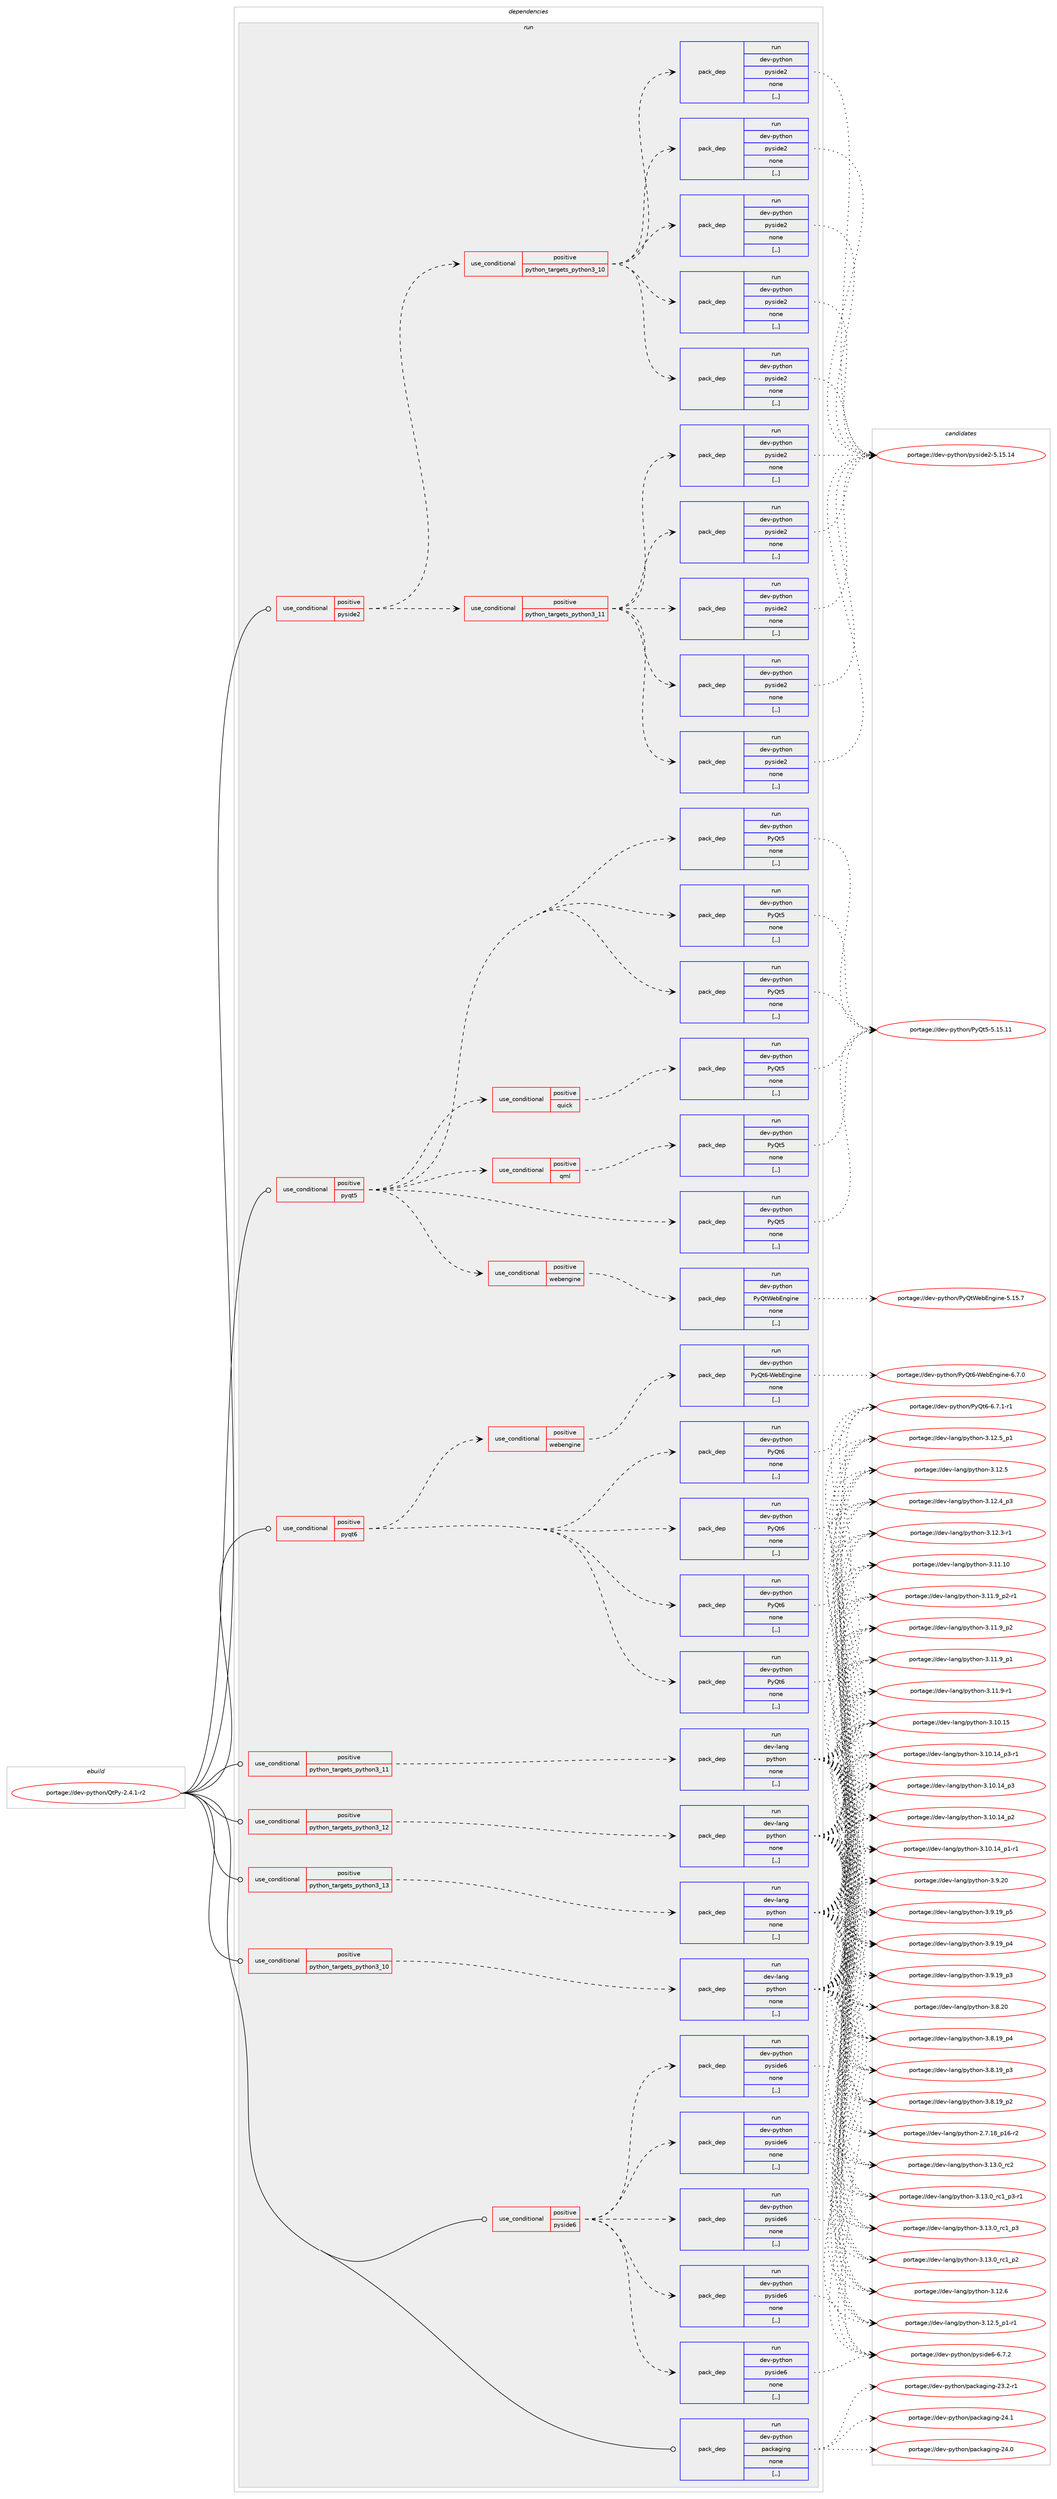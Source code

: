 digraph prolog {

# *************
# Graph options
# *************

newrank=true;
concentrate=true;
compound=true;
graph [rankdir=LR,fontname=Helvetica,fontsize=10,ranksep=1.5];#, ranksep=2.5, nodesep=0.2];
edge  [arrowhead=vee];
node  [fontname=Helvetica,fontsize=10];

# **********
# The ebuild
# **********

subgraph cluster_leftcol {
color=gray;
label=<<i>ebuild</i>>;
id [label="portage://dev-python/QtPy-2.4.1-r2", color=red, width=4, href="../dev-python/QtPy-2.4.1-r2.svg"];
}

# ****************
# The dependencies
# ****************

subgraph cluster_midcol {
color=gray;
label=<<i>dependencies</i>>;
subgraph cluster_compile {
fillcolor="#eeeeee";
style=filled;
label=<<i>compile</i>>;
}
subgraph cluster_compileandrun {
fillcolor="#eeeeee";
style=filled;
label=<<i>compile and run</i>>;
}
subgraph cluster_run {
fillcolor="#eeeeee";
style=filled;
label=<<i>run</i>>;
subgraph cond160925 {
dependency635562 [label=<<TABLE BORDER="0" CELLBORDER="1" CELLSPACING="0" CELLPADDING="4"><TR><TD ROWSPAN="3" CELLPADDING="10">use_conditional</TD></TR><TR><TD>positive</TD></TR><TR><TD>pyqt5</TD></TR></TABLE>>, shape=none, color=red];
subgraph pack469823 {
dependency635563 [label=<<TABLE BORDER="0" CELLBORDER="1" CELLSPACING="0" CELLPADDING="4" WIDTH="220"><TR><TD ROWSPAN="6" CELLPADDING="30">pack_dep</TD></TR><TR><TD WIDTH="110">run</TD></TR><TR><TD>dev-python</TD></TR><TR><TD>PyQt5</TD></TR><TR><TD>none</TD></TR><TR><TD>[,,]</TD></TR></TABLE>>, shape=none, color=blue];
}
dependency635562:e -> dependency635563:w [weight=20,style="dashed",arrowhead="vee"];
subgraph pack469824 {
dependency635564 [label=<<TABLE BORDER="0" CELLBORDER="1" CELLSPACING="0" CELLPADDING="4" WIDTH="220"><TR><TD ROWSPAN="6" CELLPADDING="30">pack_dep</TD></TR><TR><TD WIDTH="110">run</TD></TR><TR><TD>dev-python</TD></TR><TR><TD>PyQt5</TD></TR><TR><TD>none</TD></TR><TR><TD>[,,]</TD></TR></TABLE>>, shape=none, color=blue];
}
dependency635562:e -> dependency635564:w [weight=20,style="dashed",arrowhead="vee"];
subgraph pack469825 {
dependency635565 [label=<<TABLE BORDER="0" CELLBORDER="1" CELLSPACING="0" CELLPADDING="4" WIDTH="220"><TR><TD ROWSPAN="6" CELLPADDING="30">pack_dep</TD></TR><TR><TD WIDTH="110">run</TD></TR><TR><TD>dev-python</TD></TR><TR><TD>PyQt5</TD></TR><TR><TD>none</TD></TR><TR><TD>[,,]</TD></TR></TABLE>>, shape=none, color=blue];
}
dependency635562:e -> dependency635565:w [weight=20,style="dashed",arrowhead="vee"];
subgraph pack469826 {
dependency635566 [label=<<TABLE BORDER="0" CELLBORDER="1" CELLSPACING="0" CELLPADDING="4" WIDTH="220"><TR><TD ROWSPAN="6" CELLPADDING="30">pack_dep</TD></TR><TR><TD WIDTH="110">run</TD></TR><TR><TD>dev-python</TD></TR><TR><TD>PyQt5</TD></TR><TR><TD>none</TD></TR><TR><TD>[,,]</TD></TR></TABLE>>, shape=none, color=blue];
}
dependency635562:e -> dependency635566:w [weight=20,style="dashed",arrowhead="vee"];
subgraph cond160926 {
dependency635567 [label=<<TABLE BORDER="0" CELLBORDER="1" CELLSPACING="0" CELLPADDING="4"><TR><TD ROWSPAN="3" CELLPADDING="10">use_conditional</TD></TR><TR><TD>positive</TD></TR><TR><TD>qml</TD></TR></TABLE>>, shape=none, color=red];
subgraph pack469827 {
dependency635568 [label=<<TABLE BORDER="0" CELLBORDER="1" CELLSPACING="0" CELLPADDING="4" WIDTH="220"><TR><TD ROWSPAN="6" CELLPADDING="30">pack_dep</TD></TR><TR><TD WIDTH="110">run</TD></TR><TR><TD>dev-python</TD></TR><TR><TD>PyQt5</TD></TR><TR><TD>none</TD></TR><TR><TD>[,,]</TD></TR></TABLE>>, shape=none, color=blue];
}
dependency635567:e -> dependency635568:w [weight=20,style="dashed",arrowhead="vee"];
}
dependency635562:e -> dependency635567:w [weight=20,style="dashed",arrowhead="vee"];
subgraph cond160927 {
dependency635569 [label=<<TABLE BORDER="0" CELLBORDER="1" CELLSPACING="0" CELLPADDING="4"><TR><TD ROWSPAN="3" CELLPADDING="10">use_conditional</TD></TR><TR><TD>positive</TD></TR><TR><TD>quick</TD></TR></TABLE>>, shape=none, color=red];
subgraph pack469828 {
dependency635570 [label=<<TABLE BORDER="0" CELLBORDER="1" CELLSPACING="0" CELLPADDING="4" WIDTH="220"><TR><TD ROWSPAN="6" CELLPADDING="30">pack_dep</TD></TR><TR><TD WIDTH="110">run</TD></TR><TR><TD>dev-python</TD></TR><TR><TD>PyQt5</TD></TR><TR><TD>none</TD></TR><TR><TD>[,,]</TD></TR></TABLE>>, shape=none, color=blue];
}
dependency635569:e -> dependency635570:w [weight=20,style="dashed",arrowhead="vee"];
}
dependency635562:e -> dependency635569:w [weight=20,style="dashed",arrowhead="vee"];
subgraph cond160928 {
dependency635571 [label=<<TABLE BORDER="0" CELLBORDER="1" CELLSPACING="0" CELLPADDING="4"><TR><TD ROWSPAN="3" CELLPADDING="10">use_conditional</TD></TR><TR><TD>positive</TD></TR><TR><TD>webengine</TD></TR></TABLE>>, shape=none, color=red];
subgraph pack469829 {
dependency635572 [label=<<TABLE BORDER="0" CELLBORDER="1" CELLSPACING="0" CELLPADDING="4" WIDTH="220"><TR><TD ROWSPAN="6" CELLPADDING="30">pack_dep</TD></TR><TR><TD WIDTH="110">run</TD></TR><TR><TD>dev-python</TD></TR><TR><TD>PyQtWebEngine</TD></TR><TR><TD>none</TD></TR><TR><TD>[,,]</TD></TR></TABLE>>, shape=none, color=blue];
}
dependency635571:e -> dependency635572:w [weight=20,style="dashed",arrowhead="vee"];
}
dependency635562:e -> dependency635571:w [weight=20,style="dashed",arrowhead="vee"];
}
id:e -> dependency635562:w [weight=20,style="solid",arrowhead="odot"];
subgraph cond160929 {
dependency635573 [label=<<TABLE BORDER="0" CELLBORDER="1" CELLSPACING="0" CELLPADDING="4"><TR><TD ROWSPAN="3" CELLPADDING="10">use_conditional</TD></TR><TR><TD>positive</TD></TR><TR><TD>pyqt6</TD></TR></TABLE>>, shape=none, color=red];
subgraph pack469830 {
dependency635574 [label=<<TABLE BORDER="0" CELLBORDER="1" CELLSPACING="0" CELLPADDING="4" WIDTH="220"><TR><TD ROWSPAN="6" CELLPADDING="30">pack_dep</TD></TR><TR><TD WIDTH="110">run</TD></TR><TR><TD>dev-python</TD></TR><TR><TD>PyQt6</TD></TR><TR><TD>none</TD></TR><TR><TD>[,,]</TD></TR></TABLE>>, shape=none, color=blue];
}
dependency635573:e -> dependency635574:w [weight=20,style="dashed",arrowhead="vee"];
subgraph pack469831 {
dependency635575 [label=<<TABLE BORDER="0" CELLBORDER="1" CELLSPACING="0" CELLPADDING="4" WIDTH="220"><TR><TD ROWSPAN="6" CELLPADDING="30">pack_dep</TD></TR><TR><TD WIDTH="110">run</TD></TR><TR><TD>dev-python</TD></TR><TR><TD>PyQt6</TD></TR><TR><TD>none</TD></TR><TR><TD>[,,]</TD></TR></TABLE>>, shape=none, color=blue];
}
dependency635573:e -> dependency635575:w [weight=20,style="dashed",arrowhead="vee"];
subgraph pack469832 {
dependency635576 [label=<<TABLE BORDER="0" CELLBORDER="1" CELLSPACING="0" CELLPADDING="4" WIDTH="220"><TR><TD ROWSPAN="6" CELLPADDING="30">pack_dep</TD></TR><TR><TD WIDTH="110">run</TD></TR><TR><TD>dev-python</TD></TR><TR><TD>PyQt6</TD></TR><TR><TD>none</TD></TR><TR><TD>[,,]</TD></TR></TABLE>>, shape=none, color=blue];
}
dependency635573:e -> dependency635576:w [weight=20,style="dashed",arrowhead="vee"];
subgraph pack469833 {
dependency635577 [label=<<TABLE BORDER="0" CELLBORDER="1" CELLSPACING="0" CELLPADDING="4" WIDTH="220"><TR><TD ROWSPAN="6" CELLPADDING="30">pack_dep</TD></TR><TR><TD WIDTH="110">run</TD></TR><TR><TD>dev-python</TD></TR><TR><TD>PyQt6</TD></TR><TR><TD>none</TD></TR><TR><TD>[,,]</TD></TR></TABLE>>, shape=none, color=blue];
}
dependency635573:e -> dependency635577:w [weight=20,style="dashed",arrowhead="vee"];
subgraph cond160930 {
dependency635578 [label=<<TABLE BORDER="0" CELLBORDER="1" CELLSPACING="0" CELLPADDING="4"><TR><TD ROWSPAN="3" CELLPADDING="10">use_conditional</TD></TR><TR><TD>positive</TD></TR><TR><TD>webengine</TD></TR></TABLE>>, shape=none, color=red];
subgraph pack469834 {
dependency635579 [label=<<TABLE BORDER="0" CELLBORDER="1" CELLSPACING="0" CELLPADDING="4" WIDTH="220"><TR><TD ROWSPAN="6" CELLPADDING="30">pack_dep</TD></TR><TR><TD WIDTH="110">run</TD></TR><TR><TD>dev-python</TD></TR><TR><TD>PyQt6-WebEngine</TD></TR><TR><TD>none</TD></TR><TR><TD>[,,]</TD></TR></TABLE>>, shape=none, color=blue];
}
dependency635578:e -> dependency635579:w [weight=20,style="dashed",arrowhead="vee"];
}
dependency635573:e -> dependency635578:w [weight=20,style="dashed",arrowhead="vee"];
}
id:e -> dependency635573:w [weight=20,style="solid",arrowhead="odot"];
subgraph cond160931 {
dependency635580 [label=<<TABLE BORDER="0" CELLBORDER="1" CELLSPACING="0" CELLPADDING="4"><TR><TD ROWSPAN="3" CELLPADDING="10">use_conditional</TD></TR><TR><TD>positive</TD></TR><TR><TD>pyside2</TD></TR></TABLE>>, shape=none, color=red];
subgraph cond160932 {
dependency635581 [label=<<TABLE BORDER="0" CELLBORDER="1" CELLSPACING="0" CELLPADDING="4"><TR><TD ROWSPAN="3" CELLPADDING="10">use_conditional</TD></TR><TR><TD>positive</TD></TR><TR><TD>python_targets_python3_10</TD></TR></TABLE>>, shape=none, color=red];
subgraph pack469835 {
dependency635582 [label=<<TABLE BORDER="0" CELLBORDER="1" CELLSPACING="0" CELLPADDING="4" WIDTH="220"><TR><TD ROWSPAN="6" CELLPADDING="30">pack_dep</TD></TR><TR><TD WIDTH="110">run</TD></TR><TR><TD>dev-python</TD></TR><TR><TD>pyside2</TD></TR><TR><TD>none</TD></TR><TR><TD>[,,]</TD></TR></TABLE>>, shape=none, color=blue];
}
dependency635581:e -> dependency635582:w [weight=20,style="dashed",arrowhead="vee"];
subgraph pack469836 {
dependency635583 [label=<<TABLE BORDER="0" CELLBORDER="1" CELLSPACING="0" CELLPADDING="4" WIDTH="220"><TR><TD ROWSPAN="6" CELLPADDING="30">pack_dep</TD></TR><TR><TD WIDTH="110">run</TD></TR><TR><TD>dev-python</TD></TR><TR><TD>pyside2</TD></TR><TR><TD>none</TD></TR><TR><TD>[,,]</TD></TR></TABLE>>, shape=none, color=blue];
}
dependency635581:e -> dependency635583:w [weight=20,style="dashed",arrowhead="vee"];
subgraph pack469837 {
dependency635584 [label=<<TABLE BORDER="0" CELLBORDER="1" CELLSPACING="0" CELLPADDING="4" WIDTH="220"><TR><TD ROWSPAN="6" CELLPADDING="30">pack_dep</TD></TR><TR><TD WIDTH="110">run</TD></TR><TR><TD>dev-python</TD></TR><TR><TD>pyside2</TD></TR><TR><TD>none</TD></TR><TR><TD>[,,]</TD></TR></TABLE>>, shape=none, color=blue];
}
dependency635581:e -> dependency635584:w [weight=20,style="dashed",arrowhead="vee"];
subgraph pack469838 {
dependency635585 [label=<<TABLE BORDER="0" CELLBORDER="1" CELLSPACING="0" CELLPADDING="4" WIDTH="220"><TR><TD ROWSPAN="6" CELLPADDING="30">pack_dep</TD></TR><TR><TD WIDTH="110">run</TD></TR><TR><TD>dev-python</TD></TR><TR><TD>pyside2</TD></TR><TR><TD>none</TD></TR><TR><TD>[,,]</TD></TR></TABLE>>, shape=none, color=blue];
}
dependency635581:e -> dependency635585:w [weight=20,style="dashed",arrowhead="vee"];
subgraph pack469839 {
dependency635586 [label=<<TABLE BORDER="0" CELLBORDER="1" CELLSPACING="0" CELLPADDING="4" WIDTH="220"><TR><TD ROWSPAN="6" CELLPADDING="30">pack_dep</TD></TR><TR><TD WIDTH="110">run</TD></TR><TR><TD>dev-python</TD></TR><TR><TD>pyside2</TD></TR><TR><TD>none</TD></TR><TR><TD>[,,]</TD></TR></TABLE>>, shape=none, color=blue];
}
dependency635581:e -> dependency635586:w [weight=20,style="dashed",arrowhead="vee"];
}
dependency635580:e -> dependency635581:w [weight=20,style="dashed",arrowhead="vee"];
subgraph cond160933 {
dependency635587 [label=<<TABLE BORDER="0" CELLBORDER="1" CELLSPACING="0" CELLPADDING="4"><TR><TD ROWSPAN="3" CELLPADDING="10">use_conditional</TD></TR><TR><TD>positive</TD></TR><TR><TD>python_targets_python3_11</TD></TR></TABLE>>, shape=none, color=red];
subgraph pack469840 {
dependency635588 [label=<<TABLE BORDER="0" CELLBORDER="1" CELLSPACING="0" CELLPADDING="4" WIDTH="220"><TR><TD ROWSPAN="6" CELLPADDING="30">pack_dep</TD></TR><TR><TD WIDTH="110">run</TD></TR><TR><TD>dev-python</TD></TR><TR><TD>pyside2</TD></TR><TR><TD>none</TD></TR><TR><TD>[,,]</TD></TR></TABLE>>, shape=none, color=blue];
}
dependency635587:e -> dependency635588:w [weight=20,style="dashed",arrowhead="vee"];
subgraph pack469841 {
dependency635589 [label=<<TABLE BORDER="0" CELLBORDER="1" CELLSPACING="0" CELLPADDING="4" WIDTH="220"><TR><TD ROWSPAN="6" CELLPADDING="30">pack_dep</TD></TR><TR><TD WIDTH="110">run</TD></TR><TR><TD>dev-python</TD></TR><TR><TD>pyside2</TD></TR><TR><TD>none</TD></TR><TR><TD>[,,]</TD></TR></TABLE>>, shape=none, color=blue];
}
dependency635587:e -> dependency635589:w [weight=20,style="dashed",arrowhead="vee"];
subgraph pack469842 {
dependency635590 [label=<<TABLE BORDER="0" CELLBORDER="1" CELLSPACING="0" CELLPADDING="4" WIDTH="220"><TR><TD ROWSPAN="6" CELLPADDING="30">pack_dep</TD></TR><TR><TD WIDTH="110">run</TD></TR><TR><TD>dev-python</TD></TR><TR><TD>pyside2</TD></TR><TR><TD>none</TD></TR><TR><TD>[,,]</TD></TR></TABLE>>, shape=none, color=blue];
}
dependency635587:e -> dependency635590:w [weight=20,style="dashed",arrowhead="vee"];
subgraph pack469843 {
dependency635591 [label=<<TABLE BORDER="0" CELLBORDER="1" CELLSPACING="0" CELLPADDING="4" WIDTH="220"><TR><TD ROWSPAN="6" CELLPADDING="30">pack_dep</TD></TR><TR><TD WIDTH="110">run</TD></TR><TR><TD>dev-python</TD></TR><TR><TD>pyside2</TD></TR><TR><TD>none</TD></TR><TR><TD>[,,]</TD></TR></TABLE>>, shape=none, color=blue];
}
dependency635587:e -> dependency635591:w [weight=20,style="dashed",arrowhead="vee"];
subgraph pack469844 {
dependency635592 [label=<<TABLE BORDER="0" CELLBORDER="1" CELLSPACING="0" CELLPADDING="4" WIDTH="220"><TR><TD ROWSPAN="6" CELLPADDING="30">pack_dep</TD></TR><TR><TD WIDTH="110">run</TD></TR><TR><TD>dev-python</TD></TR><TR><TD>pyside2</TD></TR><TR><TD>none</TD></TR><TR><TD>[,,]</TD></TR></TABLE>>, shape=none, color=blue];
}
dependency635587:e -> dependency635592:w [weight=20,style="dashed",arrowhead="vee"];
}
dependency635580:e -> dependency635587:w [weight=20,style="dashed",arrowhead="vee"];
}
id:e -> dependency635580:w [weight=20,style="solid",arrowhead="odot"];
subgraph cond160934 {
dependency635593 [label=<<TABLE BORDER="0" CELLBORDER="1" CELLSPACING="0" CELLPADDING="4"><TR><TD ROWSPAN="3" CELLPADDING="10">use_conditional</TD></TR><TR><TD>positive</TD></TR><TR><TD>pyside6</TD></TR></TABLE>>, shape=none, color=red];
subgraph pack469845 {
dependency635594 [label=<<TABLE BORDER="0" CELLBORDER="1" CELLSPACING="0" CELLPADDING="4" WIDTH="220"><TR><TD ROWSPAN="6" CELLPADDING="30">pack_dep</TD></TR><TR><TD WIDTH="110">run</TD></TR><TR><TD>dev-python</TD></TR><TR><TD>pyside6</TD></TR><TR><TD>none</TD></TR><TR><TD>[,,]</TD></TR></TABLE>>, shape=none, color=blue];
}
dependency635593:e -> dependency635594:w [weight=20,style="dashed",arrowhead="vee"];
subgraph pack469846 {
dependency635595 [label=<<TABLE BORDER="0" CELLBORDER="1" CELLSPACING="0" CELLPADDING="4" WIDTH="220"><TR><TD ROWSPAN="6" CELLPADDING="30">pack_dep</TD></TR><TR><TD WIDTH="110">run</TD></TR><TR><TD>dev-python</TD></TR><TR><TD>pyside6</TD></TR><TR><TD>none</TD></TR><TR><TD>[,,]</TD></TR></TABLE>>, shape=none, color=blue];
}
dependency635593:e -> dependency635595:w [weight=20,style="dashed",arrowhead="vee"];
subgraph pack469847 {
dependency635596 [label=<<TABLE BORDER="0" CELLBORDER="1" CELLSPACING="0" CELLPADDING="4" WIDTH="220"><TR><TD ROWSPAN="6" CELLPADDING="30">pack_dep</TD></TR><TR><TD WIDTH="110">run</TD></TR><TR><TD>dev-python</TD></TR><TR><TD>pyside6</TD></TR><TR><TD>none</TD></TR><TR><TD>[,,]</TD></TR></TABLE>>, shape=none, color=blue];
}
dependency635593:e -> dependency635596:w [weight=20,style="dashed",arrowhead="vee"];
subgraph pack469848 {
dependency635597 [label=<<TABLE BORDER="0" CELLBORDER="1" CELLSPACING="0" CELLPADDING="4" WIDTH="220"><TR><TD ROWSPAN="6" CELLPADDING="30">pack_dep</TD></TR><TR><TD WIDTH="110">run</TD></TR><TR><TD>dev-python</TD></TR><TR><TD>pyside6</TD></TR><TR><TD>none</TD></TR><TR><TD>[,,]</TD></TR></TABLE>>, shape=none, color=blue];
}
dependency635593:e -> dependency635597:w [weight=20,style="dashed",arrowhead="vee"];
subgraph pack469849 {
dependency635598 [label=<<TABLE BORDER="0" CELLBORDER="1" CELLSPACING="0" CELLPADDING="4" WIDTH="220"><TR><TD ROWSPAN="6" CELLPADDING="30">pack_dep</TD></TR><TR><TD WIDTH="110">run</TD></TR><TR><TD>dev-python</TD></TR><TR><TD>pyside6</TD></TR><TR><TD>none</TD></TR><TR><TD>[,,]</TD></TR></TABLE>>, shape=none, color=blue];
}
dependency635593:e -> dependency635598:w [weight=20,style="dashed",arrowhead="vee"];
}
id:e -> dependency635593:w [weight=20,style="solid",arrowhead="odot"];
subgraph cond160935 {
dependency635599 [label=<<TABLE BORDER="0" CELLBORDER="1" CELLSPACING="0" CELLPADDING="4"><TR><TD ROWSPAN="3" CELLPADDING="10">use_conditional</TD></TR><TR><TD>positive</TD></TR><TR><TD>python_targets_python3_10</TD></TR></TABLE>>, shape=none, color=red];
subgraph pack469850 {
dependency635600 [label=<<TABLE BORDER="0" CELLBORDER="1" CELLSPACING="0" CELLPADDING="4" WIDTH="220"><TR><TD ROWSPAN="6" CELLPADDING="30">pack_dep</TD></TR><TR><TD WIDTH="110">run</TD></TR><TR><TD>dev-lang</TD></TR><TR><TD>python</TD></TR><TR><TD>none</TD></TR><TR><TD>[,,]</TD></TR></TABLE>>, shape=none, color=blue];
}
dependency635599:e -> dependency635600:w [weight=20,style="dashed",arrowhead="vee"];
}
id:e -> dependency635599:w [weight=20,style="solid",arrowhead="odot"];
subgraph cond160936 {
dependency635601 [label=<<TABLE BORDER="0" CELLBORDER="1" CELLSPACING="0" CELLPADDING="4"><TR><TD ROWSPAN="3" CELLPADDING="10">use_conditional</TD></TR><TR><TD>positive</TD></TR><TR><TD>python_targets_python3_11</TD></TR></TABLE>>, shape=none, color=red];
subgraph pack469851 {
dependency635602 [label=<<TABLE BORDER="0" CELLBORDER="1" CELLSPACING="0" CELLPADDING="4" WIDTH="220"><TR><TD ROWSPAN="6" CELLPADDING="30">pack_dep</TD></TR><TR><TD WIDTH="110">run</TD></TR><TR><TD>dev-lang</TD></TR><TR><TD>python</TD></TR><TR><TD>none</TD></TR><TR><TD>[,,]</TD></TR></TABLE>>, shape=none, color=blue];
}
dependency635601:e -> dependency635602:w [weight=20,style="dashed",arrowhead="vee"];
}
id:e -> dependency635601:w [weight=20,style="solid",arrowhead="odot"];
subgraph cond160937 {
dependency635603 [label=<<TABLE BORDER="0" CELLBORDER="1" CELLSPACING="0" CELLPADDING="4"><TR><TD ROWSPAN="3" CELLPADDING="10">use_conditional</TD></TR><TR><TD>positive</TD></TR><TR><TD>python_targets_python3_12</TD></TR></TABLE>>, shape=none, color=red];
subgraph pack469852 {
dependency635604 [label=<<TABLE BORDER="0" CELLBORDER="1" CELLSPACING="0" CELLPADDING="4" WIDTH="220"><TR><TD ROWSPAN="6" CELLPADDING="30">pack_dep</TD></TR><TR><TD WIDTH="110">run</TD></TR><TR><TD>dev-lang</TD></TR><TR><TD>python</TD></TR><TR><TD>none</TD></TR><TR><TD>[,,]</TD></TR></TABLE>>, shape=none, color=blue];
}
dependency635603:e -> dependency635604:w [weight=20,style="dashed",arrowhead="vee"];
}
id:e -> dependency635603:w [weight=20,style="solid",arrowhead="odot"];
subgraph cond160938 {
dependency635605 [label=<<TABLE BORDER="0" CELLBORDER="1" CELLSPACING="0" CELLPADDING="4"><TR><TD ROWSPAN="3" CELLPADDING="10">use_conditional</TD></TR><TR><TD>positive</TD></TR><TR><TD>python_targets_python3_13</TD></TR></TABLE>>, shape=none, color=red];
subgraph pack469853 {
dependency635606 [label=<<TABLE BORDER="0" CELLBORDER="1" CELLSPACING="0" CELLPADDING="4" WIDTH="220"><TR><TD ROWSPAN="6" CELLPADDING="30">pack_dep</TD></TR><TR><TD WIDTH="110">run</TD></TR><TR><TD>dev-lang</TD></TR><TR><TD>python</TD></TR><TR><TD>none</TD></TR><TR><TD>[,,]</TD></TR></TABLE>>, shape=none, color=blue];
}
dependency635605:e -> dependency635606:w [weight=20,style="dashed",arrowhead="vee"];
}
id:e -> dependency635605:w [weight=20,style="solid",arrowhead="odot"];
subgraph pack469854 {
dependency635607 [label=<<TABLE BORDER="0" CELLBORDER="1" CELLSPACING="0" CELLPADDING="4" WIDTH="220"><TR><TD ROWSPAN="6" CELLPADDING="30">pack_dep</TD></TR><TR><TD WIDTH="110">run</TD></TR><TR><TD>dev-python</TD></TR><TR><TD>packaging</TD></TR><TR><TD>none</TD></TR><TR><TD>[,,]</TD></TR></TABLE>>, shape=none, color=blue];
}
id:e -> dependency635607:w [weight=20,style="solid",arrowhead="odot"];
}
}

# **************
# The candidates
# **************

subgraph cluster_choices {
rank=same;
color=gray;
label=<<i>candidates</i>>;

subgraph choice469823 {
color=black;
nodesep=1;
choice10010111845112121116104111110478012181116534553464953464949 [label="portage://dev-python/PyQt5-5.15.11", color=red, width=4,href="../dev-python/PyQt5-5.15.11.svg"];
dependency635563:e -> choice10010111845112121116104111110478012181116534553464953464949:w [style=dotted,weight="100"];
}
subgraph choice469824 {
color=black;
nodesep=1;
choice10010111845112121116104111110478012181116534553464953464949 [label="portage://dev-python/PyQt5-5.15.11", color=red, width=4,href="../dev-python/PyQt5-5.15.11.svg"];
dependency635564:e -> choice10010111845112121116104111110478012181116534553464953464949:w [style=dotted,weight="100"];
}
subgraph choice469825 {
color=black;
nodesep=1;
choice10010111845112121116104111110478012181116534553464953464949 [label="portage://dev-python/PyQt5-5.15.11", color=red, width=4,href="../dev-python/PyQt5-5.15.11.svg"];
dependency635565:e -> choice10010111845112121116104111110478012181116534553464953464949:w [style=dotted,weight="100"];
}
subgraph choice469826 {
color=black;
nodesep=1;
choice10010111845112121116104111110478012181116534553464953464949 [label="portage://dev-python/PyQt5-5.15.11", color=red, width=4,href="../dev-python/PyQt5-5.15.11.svg"];
dependency635566:e -> choice10010111845112121116104111110478012181116534553464953464949:w [style=dotted,weight="100"];
}
subgraph choice469827 {
color=black;
nodesep=1;
choice10010111845112121116104111110478012181116534553464953464949 [label="portage://dev-python/PyQt5-5.15.11", color=red, width=4,href="../dev-python/PyQt5-5.15.11.svg"];
dependency635568:e -> choice10010111845112121116104111110478012181116534553464953464949:w [style=dotted,weight="100"];
}
subgraph choice469828 {
color=black;
nodesep=1;
choice10010111845112121116104111110478012181116534553464953464949 [label="portage://dev-python/PyQt5-5.15.11", color=red, width=4,href="../dev-python/PyQt5-5.15.11.svg"];
dependency635570:e -> choice10010111845112121116104111110478012181116534553464953464949:w [style=dotted,weight="100"];
}
subgraph choice469829 {
color=black;
nodesep=1;
choice1001011184511212111610411111047801218111687101986911010310511010145534649534655 [label="portage://dev-python/PyQtWebEngine-5.15.7", color=red, width=4,href="../dev-python/PyQtWebEngine-5.15.7.svg"];
dependency635572:e -> choice1001011184511212111610411111047801218111687101986911010310511010145534649534655:w [style=dotted,weight="100"];
}
subgraph choice469830 {
color=black;
nodesep=1;
choice10010111845112121116104111110478012181116544554465546494511449 [label="portage://dev-python/PyQt6-6.7.1-r1", color=red, width=4,href="../dev-python/PyQt6-6.7.1-r1.svg"];
dependency635574:e -> choice10010111845112121116104111110478012181116544554465546494511449:w [style=dotted,weight="100"];
}
subgraph choice469831 {
color=black;
nodesep=1;
choice10010111845112121116104111110478012181116544554465546494511449 [label="portage://dev-python/PyQt6-6.7.1-r1", color=red, width=4,href="../dev-python/PyQt6-6.7.1-r1.svg"];
dependency635575:e -> choice10010111845112121116104111110478012181116544554465546494511449:w [style=dotted,weight="100"];
}
subgraph choice469832 {
color=black;
nodesep=1;
choice10010111845112121116104111110478012181116544554465546494511449 [label="portage://dev-python/PyQt6-6.7.1-r1", color=red, width=4,href="../dev-python/PyQt6-6.7.1-r1.svg"];
dependency635576:e -> choice10010111845112121116104111110478012181116544554465546494511449:w [style=dotted,weight="100"];
}
subgraph choice469833 {
color=black;
nodesep=1;
choice10010111845112121116104111110478012181116544554465546494511449 [label="portage://dev-python/PyQt6-6.7.1-r1", color=red, width=4,href="../dev-python/PyQt6-6.7.1-r1.svg"];
dependency635577:e -> choice10010111845112121116104111110478012181116544554465546494511449:w [style=dotted,weight="100"];
}
subgraph choice469834 {
color=black;
nodesep=1;
choice100101118451121211161041111104780121811165445871019869110103105110101455446554648 [label="portage://dev-python/PyQt6-WebEngine-6.7.0", color=red, width=4,href="../dev-python/PyQt6-WebEngine-6.7.0.svg"];
dependency635579:e -> choice100101118451121211161041111104780121811165445871019869110103105110101455446554648:w [style=dotted,weight="100"];
}
subgraph choice469835 {
color=black;
nodesep=1;
choice1001011184511212111610411111047112121115105100101504553464953464952 [label="portage://dev-python/pyside2-5.15.14", color=red, width=4,href="../dev-python/pyside2-5.15.14.svg"];
dependency635582:e -> choice1001011184511212111610411111047112121115105100101504553464953464952:w [style=dotted,weight="100"];
}
subgraph choice469836 {
color=black;
nodesep=1;
choice1001011184511212111610411111047112121115105100101504553464953464952 [label="portage://dev-python/pyside2-5.15.14", color=red, width=4,href="../dev-python/pyside2-5.15.14.svg"];
dependency635583:e -> choice1001011184511212111610411111047112121115105100101504553464953464952:w [style=dotted,weight="100"];
}
subgraph choice469837 {
color=black;
nodesep=1;
choice1001011184511212111610411111047112121115105100101504553464953464952 [label="portage://dev-python/pyside2-5.15.14", color=red, width=4,href="../dev-python/pyside2-5.15.14.svg"];
dependency635584:e -> choice1001011184511212111610411111047112121115105100101504553464953464952:w [style=dotted,weight="100"];
}
subgraph choice469838 {
color=black;
nodesep=1;
choice1001011184511212111610411111047112121115105100101504553464953464952 [label="portage://dev-python/pyside2-5.15.14", color=red, width=4,href="../dev-python/pyside2-5.15.14.svg"];
dependency635585:e -> choice1001011184511212111610411111047112121115105100101504553464953464952:w [style=dotted,weight="100"];
}
subgraph choice469839 {
color=black;
nodesep=1;
choice1001011184511212111610411111047112121115105100101504553464953464952 [label="portage://dev-python/pyside2-5.15.14", color=red, width=4,href="../dev-python/pyside2-5.15.14.svg"];
dependency635586:e -> choice1001011184511212111610411111047112121115105100101504553464953464952:w [style=dotted,weight="100"];
}
subgraph choice469840 {
color=black;
nodesep=1;
choice1001011184511212111610411111047112121115105100101504553464953464952 [label="portage://dev-python/pyside2-5.15.14", color=red, width=4,href="../dev-python/pyside2-5.15.14.svg"];
dependency635588:e -> choice1001011184511212111610411111047112121115105100101504553464953464952:w [style=dotted,weight="100"];
}
subgraph choice469841 {
color=black;
nodesep=1;
choice1001011184511212111610411111047112121115105100101504553464953464952 [label="portage://dev-python/pyside2-5.15.14", color=red, width=4,href="../dev-python/pyside2-5.15.14.svg"];
dependency635589:e -> choice1001011184511212111610411111047112121115105100101504553464953464952:w [style=dotted,weight="100"];
}
subgraph choice469842 {
color=black;
nodesep=1;
choice1001011184511212111610411111047112121115105100101504553464953464952 [label="portage://dev-python/pyside2-5.15.14", color=red, width=4,href="../dev-python/pyside2-5.15.14.svg"];
dependency635590:e -> choice1001011184511212111610411111047112121115105100101504553464953464952:w [style=dotted,weight="100"];
}
subgraph choice469843 {
color=black;
nodesep=1;
choice1001011184511212111610411111047112121115105100101504553464953464952 [label="portage://dev-python/pyside2-5.15.14", color=red, width=4,href="../dev-python/pyside2-5.15.14.svg"];
dependency635591:e -> choice1001011184511212111610411111047112121115105100101504553464953464952:w [style=dotted,weight="100"];
}
subgraph choice469844 {
color=black;
nodesep=1;
choice1001011184511212111610411111047112121115105100101504553464953464952 [label="portage://dev-python/pyside2-5.15.14", color=red, width=4,href="../dev-python/pyside2-5.15.14.svg"];
dependency635592:e -> choice1001011184511212111610411111047112121115105100101504553464953464952:w [style=dotted,weight="100"];
}
subgraph choice469845 {
color=black;
nodesep=1;
choice100101118451121211161041111104711212111510510010154455446554650 [label="portage://dev-python/pyside6-6.7.2", color=red, width=4,href="../dev-python/pyside6-6.7.2.svg"];
dependency635594:e -> choice100101118451121211161041111104711212111510510010154455446554650:w [style=dotted,weight="100"];
}
subgraph choice469846 {
color=black;
nodesep=1;
choice100101118451121211161041111104711212111510510010154455446554650 [label="portage://dev-python/pyside6-6.7.2", color=red, width=4,href="../dev-python/pyside6-6.7.2.svg"];
dependency635595:e -> choice100101118451121211161041111104711212111510510010154455446554650:w [style=dotted,weight="100"];
}
subgraph choice469847 {
color=black;
nodesep=1;
choice100101118451121211161041111104711212111510510010154455446554650 [label="portage://dev-python/pyside6-6.7.2", color=red, width=4,href="../dev-python/pyside6-6.7.2.svg"];
dependency635596:e -> choice100101118451121211161041111104711212111510510010154455446554650:w [style=dotted,weight="100"];
}
subgraph choice469848 {
color=black;
nodesep=1;
choice100101118451121211161041111104711212111510510010154455446554650 [label="portage://dev-python/pyside6-6.7.2", color=red, width=4,href="../dev-python/pyside6-6.7.2.svg"];
dependency635597:e -> choice100101118451121211161041111104711212111510510010154455446554650:w [style=dotted,weight="100"];
}
subgraph choice469849 {
color=black;
nodesep=1;
choice100101118451121211161041111104711212111510510010154455446554650 [label="portage://dev-python/pyside6-6.7.2", color=red, width=4,href="../dev-python/pyside6-6.7.2.svg"];
dependency635598:e -> choice100101118451121211161041111104711212111510510010154455446554650:w [style=dotted,weight="100"];
}
subgraph choice469850 {
color=black;
nodesep=1;
choice10010111845108971101034711212111610411111045514649514648951149950 [label="portage://dev-lang/python-3.13.0_rc2", color=red, width=4,href="../dev-lang/python-3.13.0_rc2.svg"];
choice1001011184510897110103471121211161041111104551464951464895114994995112514511449 [label="portage://dev-lang/python-3.13.0_rc1_p3-r1", color=red, width=4,href="../dev-lang/python-3.13.0_rc1_p3-r1.svg"];
choice100101118451089711010347112121116104111110455146495146489511499499511251 [label="portage://dev-lang/python-3.13.0_rc1_p3", color=red, width=4,href="../dev-lang/python-3.13.0_rc1_p3.svg"];
choice100101118451089711010347112121116104111110455146495146489511499499511250 [label="portage://dev-lang/python-3.13.0_rc1_p2", color=red, width=4,href="../dev-lang/python-3.13.0_rc1_p2.svg"];
choice10010111845108971101034711212111610411111045514649504654 [label="portage://dev-lang/python-3.12.6", color=red, width=4,href="../dev-lang/python-3.12.6.svg"];
choice1001011184510897110103471121211161041111104551464950465395112494511449 [label="portage://dev-lang/python-3.12.5_p1-r1", color=red, width=4,href="../dev-lang/python-3.12.5_p1-r1.svg"];
choice100101118451089711010347112121116104111110455146495046539511249 [label="portage://dev-lang/python-3.12.5_p1", color=red, width=4,href="../dev-lang/python-3.12.5_p1.svg"];
choice10010111845108971101034711212111610411111045514649504653 [label="portage://dev-lang/python-3.12.5", color=red, width=4,href="../dev-lang/python-3.12.5.svg"];
choice100101118451089711010347112121116104111110455146495046529511251 [label="portage://dev-lang/python-3.12.4_p3", color=red, width=4,href="../dev-lang/python-3.12.4_p3.svg"];
choice100101118451089711010347112121116104111110455146495046514511449 [label="portage://dev-lang/python-3.12.3-r1", color=red, width=4,href="../dev-lang/python-3.12.3-r1.svg"];
choice1001011184510897110103471121211161041111104551464949464948 [label="portage://dev-lang/python-3.11.10", color=red, width=4,href="../dev-lang/python-3.11.10.svg"];
choice1001011184510897110103471121211161041111104551464949465795112504511449 [label="portage://dev-lang/python-3.11.9_p2-r1", color=red, width=4,href="../dev-lang/python-3.11.9_p2-r1.svg"];
choice100101118451089711010347112121116104111110455146494946579511250 [label="portage://dev-lang/python-3.11.9_p2", color=red, width=4,href="../dev-lang/python-3.11.9_p2.svg"];
choice100101118451089711010347112121116104111110455146494946579511249 [label="portage://dev-lang/python-3.11.9_p1", color=red, width=4,href="../dev-lang/python-3.11.9_p1.svg"];
choice100101118451089711010347112121116104111110455146494946574511449 [label="portage://dev-lang/python-3.11.9-r1", color=red, width=4,href="../dev-lang/python-3.11.9-r1.svg"];
choice1001011184510897110103471121211161041111104551464948464953 [label="portage://dev-lang/python-3.10.15", color=red, width=4,href="../dev-lang/python-3.10.15.svg"];
choice100101118451089711010347112121116104111110455146494846495295112514511449 [label="portage://dev-lang/python-3.10.14_p3-r1", color=red, width=4,href="../dev-lang/python-3.10.14_p3-r1.svg"];
choice10010111845108971101034711212111610411111045514649484649529511251 [label="portage://dev-lang/python-3.10.14_p3", color=red, width=4,href="../dev-lang/python-3.10.14_p3.svg"];
choice10010111845108971101034711212111610411111045514649484649529511250 [label="portage://dev-lang/python-3.10.14_p2", color=red, width=4,href="../dev-lang/python-3.10.14_p2.svg"];
choice100101118451089711010347112121116104111110455146494846495295112494511449 [label="portage://dev-lang/python-3.10.14_p1-r1", color=red, width=4,href="../dev-lang/python-3.10.14_p1-r1.svg"];
choice10010111845108971101034711212111610411111045514657465048 [label="portage://dev-lang/python-3.9.20", color=red, width=4,href="../dev-lang/python-3.9.20.svg"];
choice100101118451089711010347112121116104111110455146574649579511253 [label="portage://dev-lang/python-3.9.19_p5", color=red, width=4,href="../dev-lang/python-3.9.19_p5.svg"];
choice100101118451089711010347112121116104111110455146574649579511252 [label="portage://dev-lang/python-3.9.19_p4", color=red, width=4,href="../dev-lang/python-3.9.19_p4.svg"];
choice100101118451089711010347112121116104111110455146574649579511251 [label="portage://dev-lang/python-3.9.19_p3", color=red, width=4,href="../dev-lang/python-3.9.19_p3.svg"];
choice10010111845108971101034711212111610411111045514656465048 [label="portage://dev-lang/python-3.8.20", color=red, width=4,href="../dev-lang/python-3.8.20.svg"];
choice100101118451089711010347112121116104111110455146564649579511252 [label="portage://dev-lang/python-3.8.19_p4", color=red, width=4,href="../dev-lang/python-3.8.19_p4.svg"];
choice100101118451089711010347112121116104111110455146564649579511251 [label="portage://dev-lang/python-3.8.19_p3", color=red, width=4,href="../dev-lang/python-3.8.19_p3.svg"];
choice100101118451089711010347112121116104111110455146564649579511250 [label="portage://dev-lang/python-3.8.19_p2", color=red, width=4,href="../dev-lang/python-3.8.19_p2.svg"];
choice100101118451089711010347112121116104111110455046554649569511249544511450 [label="portage://dev-lang/python-2.7.18_p16-r2", color=red, width=4,href="../dev-lang/python-2.7.18_p16-r2.svg"];
dependency635600:e -> choice10010111845108971101034711212111610411111045514649514648951149950:w [style=dotted,weight="100"];
dependency635600:e -> choice1001011184510897110103471121211161041111104551464951464895114994995112514511449:w [style=dotted,weight="100"];
dependency635600:e -> choice100101118451089711010347112121116104111110455146495146489511499499511251:w [style=dotted,weight="100"];
dependency635600:e -> choice100101118451089711010347112121116104111110455146495146489511499499511250:w [style=dotted,weight="100"];
dependency635600:e -> choice10010111845108971101034711212111610411111045514649504654:w [style=dotted,weight="100"];
dependency635600:e -> choice1001011184510897110103471121211161041111104551464950465395112494511449:w [style=dotted,weight="100"];
dependency635600:e -> choice100101118451089711010347112121116104111110455146495046539511249:w [style=dotted,weight="100"];
dependency635600:e -> choice10010111845108971101034711212111610411111045514649504653:w [style=dotted,weight="100"];
dependency635600:e -> choice100101118451089711010347112121116104111110455146495046529511251:w [style=dotted,weight="100"];
dependency635600:e -> choice100101118451089711010347112121116104111110455146495046514511449:w [style=dotted,weight="100"];
dependency635600:e -> choice1001011184510897110103471121211161041111104551464949464948:w [style=dotted,weight="100"];
dependency635600:e -> choice1001011184510897110103471121211161041111104551464949465795112504511449:w [style=dotted,weight="100"];
dependency635600:e -> choice100101118451089711010347112121116104111110455146494946579511250:w [style=dotted,weight="100"];
dependency635600:e -> choice100101118451089711010347112121116104111110455146494946579511249:w [style=dotted,weight="100"];
dependency635600:e -> choice100101118451089711010347112121116104111110455146494946574511449:w [style=dotted,weight="100"];
dependency635600:e -> choice1001011184510897110103471121211161041111104551464948464953:w [style=dotted,weight="100"];
dependency635600:e -> choice100101118451089711010347112121116104111110455146494846495295112514511449:w [style=dotted,weight="100"];
dependency635600:e -> choice10010111845108971101034711212111610411111045514649484649529511251:w [style=dotted,weight="100"];
dependency635600:e -> choice10010111845108971101034711212111610411111045514649484649529511250:w [style=dotted,weight="100"];
dependency635600:e -> choice100101118451089711010347112121116104111110455146494846495295112494511449:w [style=dotted,weight="100"];
dependency635600:e -> choice10010111845108971101034711212111610411111045514657465048:w [style=dotted,weight="100"];
dependency635600:e -> choice100101118451089711010347112121116104111110455146574649579511253:w [style=dotted,weight="100"];
dependency635600:e -> choice100101118451089711010347112121116104111110455146574649579511252:w [style=dotted,weight="100"];
dependency635600:e -> choice100101118451089711010347112121116104111110455146574649579511251:w [style=dotted,weight="100"];
dependency635600:e -> choice10010111845108971101034711212111610411111045514656465048:w [style=dotted,weight="100"];
dependency635600:e -> choice100101118451089711010347112121116104111110455146564649579511252:w [style=dotted,weight="100"];
dependency635600:e -> choice100101118451089711010347112121116104111110455146564649579511251:w [style=dotted,weight="100"];
dependency635600:e -> choice100101118451089711010347112121116104111110455146564649579511250:w [style=dotted,weight="100"];
dependency635600:e -> choice100101118451089711010347112121116104111110455046554649569511249544511450:w [style=dotted,weight="100"];
}
subgraph choice469851 {
color=black;
nodesep=1;
choice10010111845108971101034711212111610411111045514649514648951149950 [label="portage://dev-lang/python-3.13.0_rc2", color=red, width=4,href="../dev-lang/python-3.13.0_rc2.svg"];
choice1001011184510897110103471121211161041111104551464951464895114994995112514511449 [label="portage://dev-lang/python-3.13.0_rc1_p3-r1", color=red, width=4,href="../dev-lang/python-3.13.0_rc1_p3-r1.svg"];
choice100101118451089711010347112121116104111110455146495146489511499499511251 [label="portage://dev-lang/python-3.13.0_rc1_p3", color=red, width=4,href="../dev-lang/python-3.13.0_rc1_p3.svg"];
choice100101118451089711010347112121116104111110455146495146489511499499511250 [label="portage://dev-lang/python-3.13.0_rc1_p2", color=red, width=4,href="../dev-lang/python-3.13.0_rc1_p2.svg"];
choice10010111845108971101034711212111610411111045514649504654 [label="portage://dev-lang/python-3.12.6", color=red, width=4,href="../dev-lang/python-3.12.6.svg"];
choice1001011184510897110103471121211161041111104551464950465395112494511449 [label="portage://dev-lang/python-3.12.5_p1-r1", color=red, width=4,href="../dev-lang/python-3.12.5_p1-r1.svg"];
choice100101118451089711010347112121116104111110455146495046539511249 [label="portage://dev-lang/python-3.12.5_p1", color=red, width=4,href="../dev-lang/python-3.12.5_p1.svg"];
choice10010111845108971101034711212111610411111045514649504653 [label="portage://dev-lang/python-3.12.5", color=red, width=4,href="../dev-lang/python-3.12.5.svg"];
choice100101118451089711010347112121116104111110455146495046529511251 [label="portage://dev-lang/python-3.12.4_p3", color=red, width=4,href="../dev-lang/python-3.12.4_p3.svg"];
choice100101118451089711010347112121116104111110455146495046514511449 [label="portage://dev-lang/python-3.12.3-r1", color=red, width=4,href="../dev-lang/python-3.12.3-r1.svg"];
choice1001011184510897110103471121211161041111104551464949464948 [label="portage://dev-lang/python-3.11.10", color=red, width=4,href="../dev-lang/python-3.11.10.svg"];
choice1001011184510897110103471121211161041111104551464949465795112504511449 [label="portage://dev-lang/python-3.11.9_p2-r1", color=red, width=4,href="../dev-lang/python-3.11.9_p2-r1.svg"];
choice100101118451089711010347112121116104111110455146494946579511250 [label="portage://dev-lang/python-3.11.9_p2", color=red, width=4,href="../dev-lang/python-3.11.9_p2.svg"];
choice100101118451089711010347112121116104111110455146494946579511249 [label="portage://dev-lang/python-3.11.9_p1", color=red, width=4,href="../dev-lang/python-3.11.9_p1.svg"];
choice100101118451089711010347112121116104111110455146494946574511449 [label="portage://dev-lang/python-3.11.9-r1", color=red, width=4,href="../dev-lang/python-3.11.9-r1.svg"];
choice1001011184510897110103471121211161041111104551464948464953 [label="portage://dev-lang/python-3.10.15", color=red, width=4,href="../dev-lang/python-3.10.15.svg"];
choice100101118451089711010347112121116104111110455146494846495295112514511449 [label="portage://dev-lang/python-3.10.14_p3-r1", color=red, width=4,href="../dev-lang/python-3.10.14_p3-r1.svg"];
choice10010111845108971101034711212111610411111045514649484649529511251 [label="portage://dev-lang/python-3.10.14_p3", color=red, width=4,href="../dev-lang/python-3.10.14_p3.svg"];
choice10010111845108971101034711212111610411111045514649484649529511250 [label="portage://dev-lang/python-3.10.14_p2", color=red, width=4,href="../dev-lang/python-3.10.14_p2.svg"];
choice100101118451089711010347112121116104111110455146494846495295112494511449 [label="portage://dev-lang/python-3.10.14_p1-r1", color=red, width=4,href="../dev-lang/python-3.10.14_p1-r1.svg"];
choice10010111845108971101034711212111610411111045514657465048 [label="portage://dev-lang/python-3.9.20", color=red, width=4,href="../dev-lang/python-3.9.20.svg"];
choice100101118451089711010347112121116104111110455146574649579511253 [label="portage://dev-lang/python-3.9.19_p5", color=red, width=4,href="../dev-lang/python-3.9.19_p5.svg"];
choice100101118451089711010347112121116104111110455146574649579511252 [label="portage://dev-lang/python-3.9.19_p4", color=red, width=4,href="../dev-lang/python-3.9.19_p4.svg"];
choice100101118451089711010347112121116104111110455146574649579511251 [label="portage://dev-lang/python-3.9.19_p3", color=red, width=4,href="../dev-lang/python-3.9.19_p3.svg"];
choice10010111845108971101034711212111610411111045514656465048 [label="portage://dev-lang/python-3.8.20", color=red, width=4,href="../dev-lang/python-3.8.20.svg"];
choice100101118451089711010347112121116104111110455146564649579511252 [label="portage://dev-lang/python-3.8.19_p4", color=red, width=4,href="../dev-lang/python-3.8.19_p4.svg"];
choice100101118451089711010347112121116104111110455146564649579511251 [label="portage://dev-lang/python-3.8.19_p3", color=red, width=4,href="../dev-lang/python-3.8.19_p3.svg"];
choice100101118451089711010347112121116104111110455146564649579511250 [label="portage://dev-lang/python-3.8.19_p2", color=red, width=4,href="../dev-lang/python-3.8.19_p2.svg"];
choice100101118451089711010347112121116104111110455046554649569511249544511450 [label="portage://dev-lang/python-2.7.18_p16-r2", color=red, width=4,href="../dev-lang/python-2.7.18_p16-r2.svg"];
dependency635602:e -> choice10010111845108971101034711212111610411111045514649514648951149950:w [style=dotted,weight="100"];
dependency635602:e -> choice1001011184510897110103471121211161041111104551464951464895114994995112514511449:w [style=dotted,weight="100"];
dependency635602:e -> choice100101118451089711010347112121116104111110455146495146489511499499511251:w [style=dotted,weight="100"];
dependency635602:e -> choice100101118451089711010347112121116104111110455146495146489511499499511250:w [style=dotted,weight="100"];
dependency635602:e -> choice10010111845108971101034711212111610411111045514649504654:w [style=dotted,weight="100"];
dependency635602:e -> choice1001011184510897110103471121211161041111104551464950465395112494511449:w [style=dotted,weight="100"];
dependency635602:e -> choice100101118451089711010347112121116104111110455146495046539511249:w [style=dotted,weight="100"];
dependency635602:e -> choice10010111845108971101034711212111610411111045514649504653:w [style=dotted,weight="100"];
dependency635602:e -> choice100101118451089711010347112121116104111110455146495046529511251:w [style=dotted,weight="100"];
dependency635602:e -> choice100101118451089711010347112121116104111110455146495046514511449:w [style=dotted,weight="100"];
dependency635602:e -> choice1001011184510897110103471121211161041111104551464949464948:w [style=dotted,weight="100"];
dependency635602:e -> choice1001011184510897110103471121211161041111104551464949465795112504511449:w [style=dotted,weight="100"];
dependency635602:e -> choice100101118451089711010347112121116104111110455146494946579511250:w [style=dotted,weight="100"];
dependency635602:e -> choice100101118451089711010347112121116104111110455146494946579511249:w [style=dotted,weight="100"];
dependency635602:e -> choice100101118451089711010347112121116104111110455146494946574511449:w [style=dotted,weight="100"];
dependency635602:e -> choice1001011184510897110103471121211161041111104551464948464953:w [style=dotted,weight="100"];
dependency635602:e -> choice100101118451089711010347112121116104111110455146494846495295112514511449:w [style=dotted,weight="100"];
dependency635602:e -> choice10010111845108971101034711212111610411111045514649484649529511251:w [style=dotted,weight="100"];
dependency635602:e -> choice10010111845108971101034711212111610411111045514649484649529511250:w [style=dotted,weight="100"];
dependency635602:e -> choice100101118451089711010347112121116104111110455146494846495295112494511449:w [style=dotted,weight="100"];
dependency635602:e -> choice10010111845108971101034711212111610411111045514657465048:w [style=dotted,weight="100"];
dependency635602:e -> choice100101118451089711010347112121116104111110455146574649579511253:w [style=dotted,weight="100"];
dependency635602:e -> choice100101118451089711010347112121116104111110455146574649579511252:w [style=dotted,weight="100"];
dependency635602:e -> choice100101118451089711010347112121116104111110455146574649579511251:w [style=dotted,weight="100"];
dependency635602:e -> choice10010111845108971101034711212111610411111045514656465048:w [style=dotted,weight="100"];
dependency635602:e -> choice100101118451089711010347112121116104111110455146564649579511252:w [style=dotted,weight="100"];
dependency635602:e -> choice100101118451089711010347112121116104111110455146564649579511251:w [style=dotted,weight="100"];
dependency635602:e -> choice100101118451089711010347112121116104111110455146564649579511250:w [style=dotted,weight="100"];
dependency635602:e -> choice100101118451089711010347112121116104111110455046554649569511249544511450:w [style=dotted,weight="100"];
}
subgraph choice469852 {
color=black;
nodesep=1;
choice10010111845108971101034711212111610411111045514649514648951149950 [label="portage://dev-lang/python-3.13.0_rc2", color=red, width=4,href="../dev-lang/python-3.13.0_rc2.svg"];
choice1001011184510897110103471121211161041111104551464951464895114994995112514511449 [label="portage://dev-lang/python-3.13.0_rc1_p3-r1", color=red, width=4,href="../dev-lang/python-3.13.0_rc1_p3-r1.svg"];
choice100101118451089711010347112121116104111110455146495146489511499499511251 [label="portage://dev-lang/python-3.13.0_rc1_p3", color=red, width=4,href="../dev-lang/python-3.13.0_rc1_p3.svg"];
choice100101118451089711010347112121116104111110455146495146489511499499511250 [label="portage://dev-lang/python-3.13.0_rc1_p2", color=red, width=4,href="../dev-lang/python-3.13.0_rc1_p2.svg"];
choice10010111845108971101034711212111610411111045514649504654 [label="portage://dev-lang/python-3.12.6", color=red, width=4,href="../dev-lang/python-3.12.6.svg"];
choice1001011184510897110103471121211161041111104551464950465395112494511449 [label="portage://dev-lang/python-3.12.5_p1-r1", color=red, width=4,href="../dev-lang/python-3.12.5_p1-r1.svg"];
choice100101118451089711010347112121116104111110455146495046539511249 [label="portage://dev-lang/python-3.12.5_p1", color=red, width=4,href="../dev-lang/python-3.12.5_p1.svg"];
choice10010111845108971101034711212111610411111045514649504653 [label="portage://dev-lang/python-3.12.5", color=red, width=4,href="../dev-lang/python-3.12.5.svg"];
choice100101118451089711010347112121116104111110455146495046529511251 [label="portage://dev-lang/python-3.12.4_p3", color=red, width=4,href="../dev-lang/python-3.12.4_p3.svg"];
choice100101118451089711010347112121116104111110455146495046514511449 [label="portage://dev-lang/python-3.12.3-r1", color=red, width=4,href="../dev-lang/python-3.12.3-r1.svg"];
choice1001011184510897110103471121211161041111104551464949464948 [label="portage://dev-lang/python-3.11.10", color=red, width=4,href="../dev-lang/python-3.11.10.svg"];
choice1001011184510897110103471121211161041111104551464949465795112504511449 [label="portage://dev-lang/python-3.11.9_p2-r1", color=red, width=4,href="../dev-lang/python-3.11.9_p2-r1.svg"];
choice100101118451089711010347112121116104111110455146494946579511250 [label="portage://dev-lang/python-3.11.9_p2", color=red, width=4,href="../dev-lang/python-3.11.9_p2.svg"];
choice100101118451089711010347112121116104111110455146494946579511249 [label="portage://dev-lang/python-3.11.9_p1", color=red, width=4,href="../dev-lang/python-3.11.9_p1.svg"];
choice100101118451089711010347112121116104111110455146494946574511449 [label="portage://dev-lang/python-3.11.9-r1", color=red, width=4,href="../dev-lang/python-3.11.9-r1.svg"];
choice1001011184510897110103471121211161041111104551464948464953 [label="portage://dev-lang/python-3.10.15", color=red, width=4,href="../dev-lang/python-3.10.15.svg"];
choice100101118451089711010347112121116104111110455146494846495295112514511449 [label="portage://dev-lang/python-3.10.14_p3-r1", color=red, width=4,href="../dev-lang/python-3.10.14_p3-r1.svg"];
choice10010111845108971101034711212111610411111045514649484649529511251 [label="portage://dev-lang/python-3.10.14_p3", color=red, width=4,href="../dev-lang/python-3.10.14_p3.svg"];
choice10010111845108971101034711212111610411111045514649484649529511250 [label="portage://dev-lang/python-3.10.14_p2", color=red, width=4,href="../dev-lang/python-3.10.14_p2.svg"];
choice100101118451089711010347112121116104111110455146494846495295112494511449 [label="portage://dev-lang/python-3.10.14_p1-r1", color=red, width=4,href="../dev-lang/python-3.10.14_p1-r1.svg"];
choice10010111845108971101034711212111610411111045514657465048 [label="portage://dev-lang/python-3.9.20", color=red, width=4,href="../dev-lang/python-3.9.20.svg"];
choice100101118451089711010347112121116104111110455146574649579511253 [label="portage://dev-lang/python-3.9.19_p5", color=red, width=4,href="../dev-lang/python-3.9.19_p5.svg"];
choice100101118451089711010347112121116104111110455146574649579511252 [label="portage://dev-lang/python-3.9.19_p4", color=red, width=4,href="../dev-lang/python-3.9.19_p4.svg"];
choice100101118451089711010347112121116104111110455146574649579511251 [label="portage://dev-lang/python-3.9.19_p3", color=red, width=4,href="../dev-lang/python-3.9.19_p3.svg"];
choice10010111845108971101034711212111610411111045514656465048 [label="portage://dev-lang/python-3.8.20", color=red, width=4,href="../dev-lang/python-3.8.20.svg"];
choice100101118451089711010347112121116104111110455146564649579511252 [label="portage://dev-lang/python-3.8.19_p4", color=red, width=4,href="../dev-lang/python-3.8.19_p4.svg"];
choice100101118451089711010347112121116104111110455146564649579511251 [label="portage://dev-lang/python-3.8.19_p3", color=red, width=4,href="../dev-lang/python-3.8.19_p3.svg"];
choice100101118451089711010347112121116104111110455146564649579511250 [label="portage://dev-lang/python-3.8.19_p2", color=red, width=4,href="../dev-lang/python-3.8.19_p2.svg"];
choice100101118451089711010347112121116104111110455046554649569511249544511450 [label="portage://dev-lang/python-2.7.18_p16-r2", color=red, width=4,href="../dev-lang/python-2.7.18_p16-r2.svg"];
dependency635604:e -> choice10010111845108971101034711212111610411111045514649514648951149950:w [style=dotted,weight="100"];
dependency635604:e -> choice1001011184510897110103471121211161041111104551464951464895114994995112514511449:w [style=dotted,weight="100"];
dependency635604:e -> choice100101118451089711010347112121116104111110455146495146489511499499511251:w [style=dotted,weight="100"];
dependency635604:e -> choice100101118451089711010347112121116104111110455146495146489511499499511250:w [style=dotted,weight="100"];
dependency635604:e -> choice10010111845108971101034711212111610411111045514649504654:w [style=dotted,weight="100"];
dependency635604:e -> choice1001011184510897110103471121211161041111104551464950465395112494511449:w [style=dotted,weight="100"];
dependency635604:e -> choice100101118451089711010347112121116104111110455146495046539511249:w [style=dotted,weight="100"];
dependency635604:e -> choice10010111845108971101034711212111610411111045514649504653:w [style=dotted,weight="100"];
dependency635604:e -> choice100101118451089711010347112121116104111110455146495046529511251:w [style=dotted,weight="100"];
dependency635604:e -> choice100101118451089711010347112121116104111110455146495046514511449:w [style=dotted,weight="100"];
dependency635604:e -> choice1001011184510897110103471121211161041111104551464949464948:w [style=dotted,weight="100"];
dependency635604:e -> choice1001011184510897110103471121211161041111104551464949465795112504511449:w [style=dotted,weight="100"];
dependency635604:e -> choice100101118451089711010347112121116104111110455146494946579511250:w [style=dotted,weight="100"];
dependency635604:e -> choice100101118451089711010347112121116104111110455146494946579511249:w [style=dotted,weight="100"];
dependency635604:e -> choice100101118451089711010347112121116104111110455146494946574511449:w [style=dotted,weight="100"];
dependency635604:e -> choice1001011184510897110103471121211161041111104551464948464953:w [style=dotted,weight="100"];
dependency635604:e -> choice100101118451089711010347112121116104111110455146494846495295112514511449:w [style=dotted,weight="100"];
dependency635604:e -> choice10010111845108971101034711212111610411111045514649484649529511251:w [style=dotted,weight="100"];
dependency635604:e -> choice10010111845108971101034711212111610411111045514649484649529511250:w [style=dotted,weight="100"];
dependency635604:e -> choice100101118451089711010347112121116104111110455146494846495295112494511449:w [style=dotted,weight="100"];
dependency635604:e -> choice10010111845108971101034711212111610411111045514657465048:w [style=dotted,weight="100"];
dependency635604:e -> choice100101118451089711010347112121116104111110455146574649579511253:w [style=dotted,weight="100"];
dependency635604:e -> choice100101118451089711010347112121116104111110455146574649579511252:w [style=dotted,weight="100"];
dependency635604:e -> choice100101118451089711010347112121116104111110455146574649579511251:w [style=dotted,weight="100"];
dependency635604:e -> choice10010111845108971101034711212111610411111045514656465048:w [style=dotted,weight="100"];
dependency635604:e -> choice100101118451089711010347112121116104111110455146564649579511252:w [style=dotted,weight="100"];
dependency635604:e -> choice100101118451089711010347112121116104111110455146564649579511251:w [style=dotted,weight="100"];
dependency635604:e -> choice100101118451089711010347112121116104111110455146564649579511250:w [style=dotted,weight="100"];
dependency635604:e -> choice100101118451089711010347112121116104111110455046554649569511249544511450:w [style=dotted,weight="100"];
}
subgraph choice469853 {
color=black;
nodesep=1;
choice10010111845108971101034711212111610411111045514649514648951149950 [label="portage://dev-lang/python-3.13.0_rc2", color=red, width=4,href="../dev-lang/python-3.13.0_rc2.svg"];
choice1001011184510897110103471121211161041111104551464951464895114994995112514511449 [label="portage://dev-lang/python-3.13.0_rc1_p3-r1", color=red, width=4,href="../dev-lang/python-3.13.0_rc1_p3-r1.svg"];
choice100101118451089711010347112121116104111110455146495146489511499499511251 [label="portage://dev-lang/python-3.13.0_rc1_p3", color=red, width=4,href="../dev-lang/python-3.13.0_rc1_p3.svg"];
choice100101118451089711010347112121116104111110455146495146489511499499511250 [label="portage://dev-lang/python-3.13.0_rc1_p2", color=red, width=4,href="../dev-lang/python-3.13.0_rc1_p2.svg"];
choice10010111845108971101034711212111610411111045514649504654 [label="portage://dev-lang/python-3.12.6", color=red, width=4,href="../dev-lang/python-3.12.6.svg"];
choice1001011184510897110103471121211161041111104551464950465395112494511449 [label="portage://dev-lang/python-3.12.5_p1-r1", color=red, width=4,href="../dev-lang/python-3.12.5_p1-r1.svg"];
choice100101118451089711010347112121116104111110455146495046539511249 [label="portage://dev-lang/python-3.12.5_p1", color=red, width=4,href="../dev-lang/python-3.12.5_p1.svg"];
choice10010111845108971101034711212111610411111045514649504653 [label="portage://dev-lang/python-3.12.5", color=red, width=4,href="../dev-lang/python-3.12.5.svg"];
choice100101118451089711010347112121116104111110455146495046529511251 [label="portage://dev-lang/python-3.12.4_p3", color=red, width=4,href="../dev-lang/python-3.12.4_p3.svg"];
choice100101118451089711010347112121116104111110455146495046514511449 [label="portage://dev-lang/python-3.12.3-r1", color=red, width=4,href="../dev-lang/python-3.12.3-r1.svg"];
choice1001011184510897110103471121211161041111104551464949464948 [label="portage://dev-lang/python-3.11.10", color=red, width=4,href="../dev-lang/python-3.11.10.svg"];
choice1001011184510897110103471121211161041111104551464949465795112504511449 [label="portage://dev-lang/python-3.11.9_p2-r1", color=red, width=4,href="../dev-lang/python-3.11.9_p2-r1.svg"];
choice100101118451089711010347112121116104111110455146494946579511250 [label="portage://dev-lang/python-3.11.9_p2", color=red, width=4,href="../dev-lang/python-3.11.9_p2.svg"];
choice100101118451089711010347112121116104111110455146494946579511249 [label="portage://dev-lang/python-3.11.9_p1", color=red, width=4,href="../dev-lang/python-3.11.9_p1.svg"];
choice100101118451089711010347112121116104111110455146494946574511449 [label="portage://dev-lang/python-3.11.9-r1", color=red, width=4,href="../dev-lang/python-3.11.9-r1.svg"];
choice1001011184510897110103471121211161041111104551464948464953 [label="portage://dev-lang/python-3.10.15", color=red, width=4,href="../dev-lang/python-3.10.15.svg"];
choice100101118451089711010347112121116104111110455146494846495295112514511449 [label="portage://dev-lang/python-3.10.14_p3-r1", color=red, width=4,href="../dev-lang/python-3.10.14_p3-r1.svg"];
choice10010111845108971101034711212111610411111045514649484649529511251 [label="portage://dev-lang/python-3.10.14_p3", color=red, width=4,href="../dev-lang/python-3.10.14_p3.svg"];
choice10010111845108971101034711212111610411111045514649484649529511250 [label="portage://dev-lang/python-3.10.14_p2", color=red, width=4,href="../dev-lang/python-3.10.14_p2.svg"];
choice100101118451089711010347112121116104111110455146494846495295112494511449 [label="portage://dev-lang/python-3.10.14_p1-r1", color=red, width=4,href="../dev-lang/python-3.10.14_p1-r1.svg"];
choice10010111845108971101034711212111610411111045514657465048 [label="portage://dev-lang/python-3.9.20", color=red, width=4,href="../dev-lang/python-3.9.20.svg"];
choice100101118451089711010347112121116104111110455146574649579511253 [label="portage://dev-lang/python-3.9.19_p5", color=red, width=4,href="../dev-lang/python-3.9.19_p5.svg"];
choice100101118451089711010347112121116104111110455146574649579511252 [label="portage://dev-lang/python-3.9.19_p4", color=red, width=4,href="../dev-lang/python-3.9.19_p4.svg"];
choice100101118451089711010347112121116104111110455146574649579511251 [label="portage://dev-lang/python-3.9.19_p3", color=red, width=4,href="../dev-lang/python-3.9.19_p3.svg"];
choice10010111845108971101034711212111610411111045514656465048 [label="portage://dev-lang/python-3.8.20", color=red, width=4,href="../dev-lang/python-3.8.20.svg"];
choice100101118451089711010347112121116104111110455146564649579511252 [label="portage://dev-lang/python-3.8.19_p4", color=red, width=4,href="../dev-lang/python-3.8.19_p4.svg"];
choice100101118451089711010347112121116104111110455146564649579511251 [label="portage://dev-lang/python-3.8.19_p3", color=red, width=4,href="../dev-lang/python-3.8.19_p3.svg"];
choice100101118451089711010347112121116104111110455146564649579511250 [label="portage://dev-lang/python-3.8.19_p2", color=red, width=4,href="../dev-lang/python-3.8.19_p2.svg"];
choice100101118451089711010347112121116104111110455046554649569511249544511450 [label="portage://dev-lang/python-2.7.18_p16-r2", color=red, width=4,href="../dev-lang/python-2.7.18_p16-r2.svg"];
dependency635606:e -> choice10010111845108971101034711212111610411111045514649514648951149950:w [style=dotted,weight="100"];
dependency635606:e -> choice1001011184510897110103471121211161041111104551464951464895114994995112514511449:w [style=dotted,weight="100"];
dependency635606:e -> choice100101118451089711010347112121116104111110455146495146489511499499511251:w [style=dotted,weight="100"];
dependency635606:e -> choice100101118451089711010347112121116104111110455146495146489511499499511250:w [style=dotted,weight="100"];
dependency635606:e -> choice10010111845108971101034711212111610411111045514649504654:w [style=dotted,weight="100"];
dependency635606:e -> choice1001011184510897110103471121211161041111104551464950465395112494511449:w [style=dotted,weight="100"];
dependency635606:e -> choice100101118451089711010347112121116104111110455146495046539511249:w [style=dotted,weight="100"];
dependency635606:e -> choice10010111845108971101034711212111610411111045514649504653:w [style=dotted,weight="100"];
dependency635606:e -> choice100101118451089711010347112121116104111110455146495046529511251:w [style=dotted,weight="100"];
dependency635606:e -> choice100101118451089711010347112121116104111110455146495046514511449:w [style=dotted,weight="100"];
dependency635606:e -> choice1001011184510897110103471121211161041111104551464949464948:w [style=dotted,weight="100"];
dependency635606:e -> choice1001011184510897110103471121211161041111104551464949465795112504511449:w [style=dotted,weight="100"];
dependency635606:e -> choice100101118451089711010347112121116104111110455146494946579511250:w [style=dotted,weight="100"];
dependency635606:e -> choice100101118451089711010347112121116104111110455146494946579511249:w [style=dotted,weight="100"];
dependency635606:e -> choice100101118451089711010347112121116104111110455146494946574511449:w [style=dotted,weight="100"];
dependency635606:e -> choice1001011184510897110103471121211161041111104551464948464953:w [style=dotted,weight="100"];
dependency635606:e -> choice100101118451089711010347112121116104111110455146494846495295112514511449:w [style=dotted,weight="100"];
dependency635606:e -> choice10010111845108971101034711212111610411111045514649484649529511251:w [style=dotted,weight="100"];
dependency635606:e -> choice10010111845108971101034711212111610411111045514649484649529511250:w [style=dotted,weight="100"];
dependency635606:e -> choice100101118451089711010347112121116104111110455146494846495295112494511449:w [style=dotted,weight="100"];
dependency635606:e -> choice10010111845108971101034711212111610411111045514657465048:w [style=dotted,weight="100"];
dependency635606:e -> choice100101118451089711010347112121116104111110455146574649579511253:w [style=dotted,weight="100"];
dependency635606:e -> choice100101118451089711010347112121116104111110455146574649579511252:w [style=dotted,weight="100"];
dependency635606:e -> choice100101118451089711010347112121116104111110455146574649579511251:w [style=dotted,weight="100"];
dependency635606:e -> choice10010111845108971101034711212111610411111045514656465048:w [style=dotted,weight="100"];
dependency635606:e -> choice100101118451089711010347112121116104111110455146564649579511252:w [style=dotted,weight="100"];
dependency635606:e -> choice100101118451089711010347112121116104111110455146564649579511251:w [style=dotted,weight="100"];
dependency635606:e -> choice100101118451089711010347112121116104111110455146564649579511250:w [style=dotted,weight="100"];
dependency635606:e -> choice100101118451089711010347112121116104111110455046554649569511249544511450:w [style=dotted,weight="100"];
}
subgraph choice469854 {
color=black;
nodesep=1;
choice10010111845112121116104111110471129799107971031051101034550524649 [label="portage://dev-python/packaging-24.1", color=red, width=4,href="../dev-python/packaging-24.1.svg"];
choice10010111845112121116104111110471129799107971031051101034550524648 [label="portage://dev-python/packaging-24.0", color=red, width=4,href="../dev-python/packaging-24.0.svg"];
choice100101118451121211161041111104711297991079710310511010345505146504511449 [label="portage://dev-python/packaging-23.2-r1", color=red, width=4,href="../dev-python/packaging-23.2-r1.svg"];
dependency635607:e -> choice10010111845112121116104111110471129799107971031051101034550524649:w [style=dotted,weight="100"];
dependency635607:e -> choice10010111845112121116104111110471129799107971031051101034550524648:w [style=dotted,weight="100"];
dependency635607:e -> choice100101118451121211161041111104711297991079710310511010345505146504511449:w [style=dotted,weight="100"];
}
}

}
